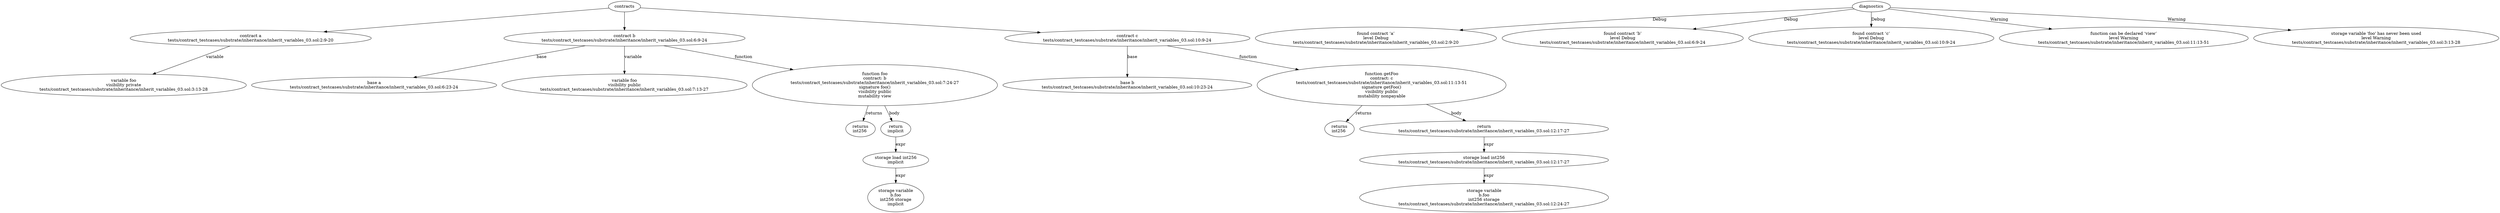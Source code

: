 strict digraph "tests/contract_testcases/substrate/inheritance/inherit_variables_03.sol" {
	contract [label="contract a\ntests/contract_testcases/substrate/inheritance/inherit_variables_03.sol:2:9-20"]
	var [label="variable foo\nvisibility private\ntests/contract_testcases/substrate/inheritance/inherit_variables_03.sol:3:13-28"]
	contract_3 [label="contract b\ntests/contract_testcases/substrate/inheritance/inherit_variables_03.sol:6:9-24"]
	base [label="base a\ntests/contract_testcases/substrate/inheritance/inherit_variables_03.sol:6:23-24"]
	var_5 [label="variable foo\nvisibility public\ntests/contract_testcases/substrate/inheritance/inherit_variables_03.sol:7:13-27"]
	foo [label="function foo\ncontract: b\ntests/contract_testcases/substrate/inheritance/inherit_variables_03.sol:7:24-27\nsignature foo()\nvisibility public\nmutability view"]
	returns [label="returns\nint256 "]
	return [label="return\nimplicit"]
	storage_load [label="storage load int256\nimplicit"]
	storage_var [label="storage variable\nb.foo\nint256 storage\nimplicit"]
	contract_11 [label="contract c\ntests/contract_testcases/substrate/inheritance/inherit_variables_03.sol:10:9-24"]
	base_12 [label="base b\ntests/contract_testcases/substrate/inheritance/inherit_variables_03.sol:10:23-24"]
	getFoo [label="function getFoo\ncontract: c\ntests/contract_testcases/substrate/inheritance/inherit_variables_03.sol:11:13-51\nsignature getFoo()\nvisibility public\nmutability nonpayable"]
	returns_14 [label="returns\nint256 "]
	return_15 [label="return\ntests/contract_testcases/substrate/inheritance/inherit_variables_03.sol:12:17-27"]
	storage_load_16 [label="storage load int256\ntests/contract_testcases/substrate/inheritance/inherit_variables_03.sol:12:17-27"]
	storage_var_17 [label="storage variable\nb.foo\nint256 storage\ntests/contract_testcases/substrate/inheritance/inherit_variables_03.sol:12:24-27"]
	diagnostic [label="found contract ‘a’\nlevel Debug\ntests/contract_testcases/substrate/inheritance/inherit_variables_03.sol:2:9-20"]
	diagnostic_20 [label="found contract ‘b’\nlevel Debug\ntests/contract_testcases/substrate/inheritance/inherit_variables_03.sol:6:9-24"]
	diagnostic_21 [label="found contract ‘c’\nlevel Debug\ntests/contract_testcases/substrate/inheritance/inherit_variables_03.sol:10:9-24"]
	diagnostic_22 [label="function can be declared ‘view’\nlevel Warning\ntests/contract_testcases/substrate/inheritance/inherit_variables_03.sol:11:13-51"]
	diagnostic_23 [label="storage variable 'foo' has never been used\nlevel Warning\ntests/contract_testcases/substrate/inheritance/inherit_variables_03.sol:3:13-28"]
	contracts -> contract
	contract -> var [label="variable"]
	contracts -> contract_3
	contract_3 -> base [label="base"]
	contract_3 -> var_5 [label="variable"]
	contract_3 -> foo [label="function"]
	foo -> returns [label="returns"]
	foo -> return [label="body"]
	return -> storage_load [label="expr"]
	storage_load -> storage_var [label="expr"]
	contracts -> contract_11
	contract_11 -> base_12 [label="base"]
	contract_11 -> getFoo [label="function"]
	getFoo -> returns_14 [label="returns"]
	getFoo -> return_15 [label="body"]
	return_15 -> storage_load_16 [label="expr"]
	storage_load_16 -> storage_var_17 [label="expr"]
	diagnostics -> diagnostic [label="Debug"]
	diagnostics -> diagnostic_20 [label="Debug"]
	diagnostics -> diagnostic_21 [label="Debug"]
	diagnostics -> diagnostic_22 [label="Warning"]
	diagnostics -> diagnostic_23 [label="Warning"]
}
